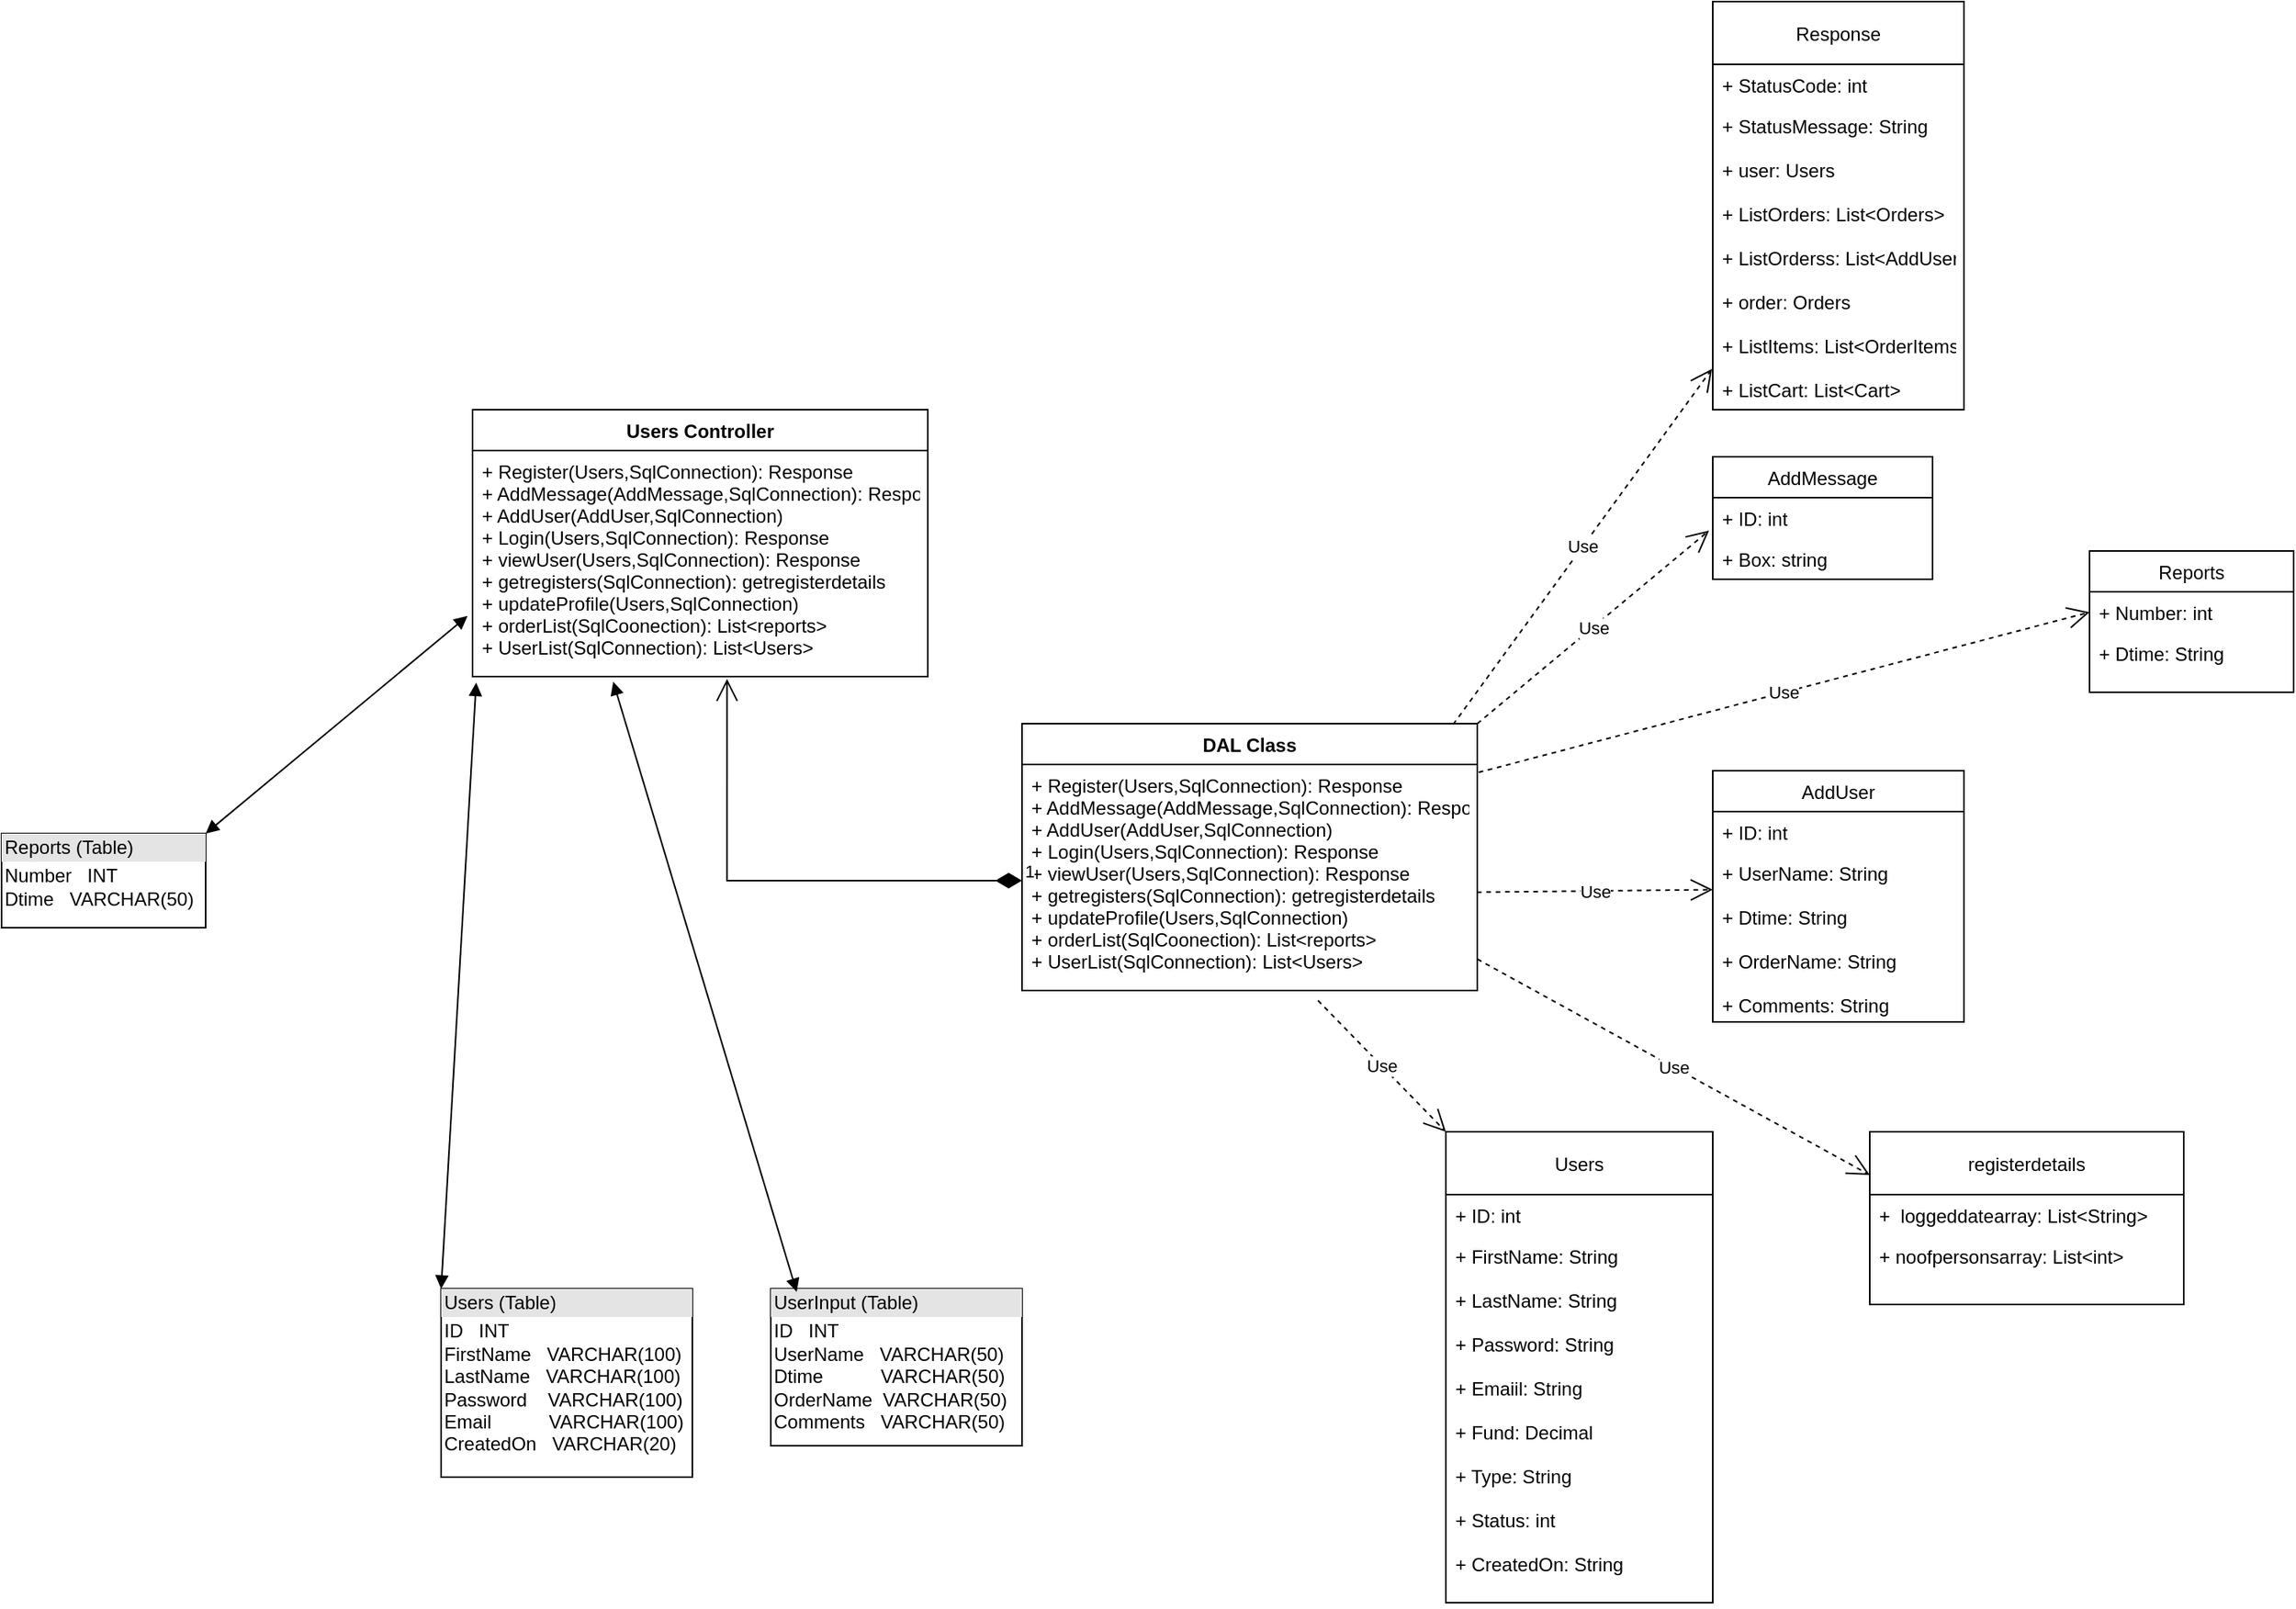 <mxfile version="20.8.3" type="github">
  <diagram id="C5RBs43oDa-KdzZeNtuy" name="Page-1">
    <mxGraphModel dx="3500" dy="1830" grid="1" gridSize="10" guides="1" tooltips="1" connect="1" arrows="1" fold="1" page="1" pageScale="1" pageWidth="4681" pageHeight="3300" math="0" shadow="0">
      <root>
        <mxCell id="WIyWlLk6GJQsqaUBKTNV-0" />
        <mxCell id="WIyWlLk6GJQsqaUBKTNV-1" parent="WIyWlLk6GJQsqaUBKTNV-0" />
        <mxCell id="9x4rTWt2LroOw13o1F7v-9" value="DAL Class" style="swimlane;fontStyle=1;align=center;verticalAlign=top;childLayout=stackLayout;horizontal=1;startSize=26;horizontalStack=0;resizeParent=1;resizeParentMax=0;resizeLast=0;collapsible=1;marginBottom=0;" vertex="1" parent="WIyWlLk6GJQsqaUBKTNV-1">
          <mxGeometry x="1110" y="520" width="290" height="170" as="geometry" />
        </mxCell>
        <mxCell id="9x4rTWt2LroOw13o1F7v-16" value="+ Register(Users,SqlConnection): Response&#xa;+ AddMessage(AddMessage,SqlConnection): Response&#xa;+ AddUser(AddUser,SqlConnection)&#xa;+ Login(Users,SqlConnection): Response&#xa;+ viewUser(Users,SqlConnection): Response&#xa;+ getregisters(SqlConnection): getregisterdetails&#xa;+ updateProfile(Users,SqlConnection)&#xa;+ orderList(SqlCoonection): List&lt;reports&gt;&#xa;+ UserList(SqlConnection): List&lt;Users&gt;&#xa;" style="text;strokeColor=none;fillColor=none;align=left;verticalAlign=top;spacingLeft=4;spacingRight=4;overflow=hidden;rotatable=0;points=[[0,0.5],[1,0.5]];portConstraint=eastwest;" vertex="1" parent="9x4rTWt2LroOw13o1F7v-9">
          <mxGeometry y="26" width="290" height="144" as="geometry" />
        </mxCell>
        <mxCell id="9x4rTWt2LroOw13o1F7v-13" value="Users Controller" style="swimlane;fontStyle=1;align=center;verticalAlign=top;childLayout=stackLayout;horizontal=1;startSize=26;horizontalStack=0;resizeParent=1;resizeParentMax=0;resizeLast=0;collapsible=1;marginBottom=0;" vertex="1" parent="WIyWlLk6GJQsqaUBKTNV-1">
          <mxGeometry x="760" y="320" width="290" height="170" as="geometry" />
        </mxCell>
        <mxCell id="9x4rTWt2LroOw13o1F7v-14" value="+ Register(Users,SqlConnection): Response&#xa;+ AddMessage(AddMessage,SqlConnection): Response&#xa;+ AddUser(AddUser,SqlConnection)&#xa;+ Login(Users,SqlConnection): Response&#xa;+ viewUser(Users,SqlConnection): Response&#xa;+ getregisters(SqlConnection): getregisterdetails&#xa;+ updateProfile(Users,SqlConnection)&#xa;+ orderList(SqlCoonection): List&lt;reports&gt;&#xa;+ UserList(SqlConnection): List&lt;Users&gt;&#xa;" style="text;strokeColor=none;fillColor=none;align=left;verticalAlign=top;spacingLeft=4;spacingRight=4;overflow=hidden;rotatable=0;points=[[0,0.5],[1,0.5]];portConstraint=eastwest;" vertex="1" parent="9x4rTWt2LroOw13o1F7v-13">
          <mxGeometry y="26" width="290" height="144" as="geometry" />
        </mxCell>
        <mxCell id="9x4rTWt2LroOw13o1F7v-18" value="1" style="endArrow=open;html=1;endSize=12;startArrow=diamondThin;startSize=14;startFill=1;edgeStyle=orthogonalEdgeStyle;align=left;verticalAlign=bottom;rounded=0;entryX=0.559;entryY=1.01;entryDx=0;entryDy=0;entryPerimeter=0;" edge="1" parent="WIyWlLk6GJQsqaUBKTNV-1" source="9x4rTWt2LroOw13o1F7v-16" target="9x4rTWt2LroOw13o1F7v-14">
          <mxGeometry x="-1" y="3" relative="1" as="geometry">
            <mxPoint x="930" y="620" as="sourcePoint" />
            <mxPoint x="1090" y="620" as="targetPoint" />
            <Array as="points">
              <mxPoint x="922" y="620" />
            </Array>
          </mxGeometry>
        </mxCell>
        <mxCell id="9x4rTWt2LroOw13o1F7v-19" value="AddMessage" style="swimlane;fontStyle=0;childLayout=stackLayout;horizontal=1;startSize=26;fillColor=none;horizontalStack=0;resizeParent=1;resizeParentMax=0;resizeLast=0;collapsible=1;marginBottom=0;" vertex="1" parent="WIyWlLk6GJQsqaUBKTNV-1">
          <mxGeometry x="1550" y="350" width="140" height="78" as="geometry" />
        </mxCell>
        <mxCell id="9x4rTWt2LroOw13o1F7v-20" value="+ ID: int" style="text;strokeColor=none;fillColor=none;align=left;verticalAlign=top;spacingLeft=4;spacingRight=4;overflow=hidden;rotatable=0;points=[[0,0.5],[1,0.5]];portConstraint=eastwest;" vertex="1" parent="9x4rTWt2LroOw13o1F7v-19">
          <mxGeometry y="26" width="140" height="26" as="geometry" />
        </mxCell>
        <mxCell id="9x4rTWt2LroOw13o1F7v-21" value="+ Box: string" style="text;strokeColor=none;fillColor=none;align=left;verticalAlign=top;spacingLeft=4;spacingRight=4;overflow=hidden;rotatable=0;points=[[0,0.5],[1,0.5]];portConstraint=eastwest;" vertex="1" parent="9x4rTWt2LroOw13o1F7v-19">
          <mxGeometry y="52" width="140" height="26" as="geometry" />
        </mxCell>
        <mxCell id="9x4rTWt2LroOw13o1F7v-23" value="Use" style="endArrow=open;endSize=12;dashed=1;html=1;rounded=0;exitX=1;exitY=0;exitDx=0;exitDy=0;entryX=-0.017;entryY=0.808;entryDx=0;entryDy=0;entryPerimeter=0;" edge="1" parent="WIyWlLk6GJQsqaUBKTNV-1" source="9x4rTWt2LroOw13o1F7v-9" target="9x4rTWt2LroOw13o1F7v-20">
          <mxGeometry width="160" relative="1" as="geometry">
            <mxPoint x="1200" y="570" as="sourcePoint" />
            <mxPoint x="1360" y="570" as="targetPoint" />
          </mxGeometry>
        </mxCell>
        <mxCell id="9x4rTWt2LroOw13o1F7v-24" value="AddUser" style="swimlane;fontStyle=0;childLayout=stackLayout;horizontal=1;startSize=26;fillColor=none;horizontalStack=0;resizeParent=1;resizeParentMax=0;resizeLast=0;collapsible=1;marginBottom=0;" vertex="1" parent="WIyWlLk6GJQsqaUBKTNV-1">
          <mxGeometry x="1550" y="550" width="160" height="160" as="geometry" />
        </mxCell>
        <mxCell id="9x4rTWt2LroOw13o1F7v-25" value="+ ID: int" style="text;strokeColor=none;fillColor=none;align=left;verticalAlign=top;spacingLeft=4;spacingRight=4;overflow=hidden;rotatable=0;points=[[0,0.5],[1,0.5]];portConstraint=eastwest;" vertex="1" parent="9x4rTWt2LroOw13o1F7v-24">
          <mxGeometry y="26" width="160" height="26" as="geometry" />
        </mxCell>
        <mxCell id="9x4rTWt2LroOw13o1F7v-26" value="+ UserName: String&#xa;&#xa;+ Dtime: String&#xa;&#xa;+ OrderName: String&#xa;&#xa;+ Comments: String" style="text;strokeColor=none;fillColor=none;align=left;verticalAlign=top;spacingLeft=4;spacingRight=4;overflow=hidden;rotatable=0;points=[[0,0.5],[1,0.5]];portConstraint=eastwest;" vertex="1" parent="9x4rTWt2LroOw13o1F7v-24">
          <mxGeometry y="52" width="160" height="108" as="geometry" />
        </mxCell>
        <mxCell id="9x4rTWt2LroOw13o1F7v-27" value="Use" style="endArrow=open;endSize=12;dashed=1;html=1;rounded=0;exitX=0.999;exitY=0.565;exitDx=0;exitDy=0;entryX=0;entryY=0.22;entryDx=0;entryDy=0;entryPerimeter=0;exitPerimeter=0;" edge="1" parent="WIyWlLk6GJQsqaUBKTNV-1" source="9x4rTWt2LroOw13o1F7v-16" target="9x4rTWt2LroOw13o1F7v-26">
          <mxGeometry width="160" relative="1" as="geometry">
            <mxPoint x="1410" y="628" as="sourcePoint" />
            <mxPoint x="1557.62" y="407.008" as="targetPoint" />
          </mxGeometry>
        </mxCell>
        <mxCell id="9x4rTWt2LroOw13o1F7v-28" value="Users" style="swimlane;fontStyle=0;childLayout=stackLayout;horizontal=1;startSize=40;fillColor=none;horizontalStack=0;resizeParent=1;resizeParentMax=0;resizeLast=0;collapsible=1;marginBottom=0;" vertex="1" parent="WIyWlLk6GJQsqaUBKTNV-1">
          <mxGeometry x="1380" y="780" width="170" height="300" as="geometry" />
        </mxCell>
        <mxCell id="9x4rTWt2LroOw13o1F7v-29" value="+ ID: int" style="text;strokeColor=none;fillColor=none;align=left;verticalAlign=top;spacingLeft=4;spacingRight=4;overflow=hidden;rotatable=0;points=[[0,0.5],[1,0.5]];portConstraint=eastwest;" vertex="1" parent="9x4rTWt2LroOw13o1F7v-28">
          <mxGeometry y="40" width="170" height="26" as="geometry" />
        </mxCell>
        <mxCell id="9x4rTWt2LroOw13o1F7v-30" value="+ FirstName: String&#xa;&#xa;+ LastName: String&#xa;&#xa;+ Password: String&#xa;&#xa;+ Emaiil: String&#xa;&#xa;+ Fund: Decimal&#xa;&#xa;+ Type: String&#xa;&#xa;+ Status: int&#xa;&#xa;+ CreatedOn: String" style="text;strokeColor=none;fillColor=none;align=left;verticalAlign=top;spacingLeft=4;spacingRight=4;overflow=hidden;rotatable=0;points=[[0,0.5],[1,0.5]];portConstraint=eastwest;" vertex="1" parent="9x4rTWt2LroOw13o1F7v-28">
          <mxGeometry y="66" width="170" height="234" as="geometry" />
        </mxCell>
        <mxCell id="9x4rTWt2LroOw13o1F7v-31" value="Use" style="endArrow=open;endSize=12;dashed=1;html=1;rounded=0;exitX=0.65;exitY=1.044;exitDx=0;exitDy=0;entryX=0;entryY=0;entryDx=0;entryDy=0;exitPerimeter=0;" edge="1" parent="WIyWlLk6GJQsqaUBKTNV-1" source="9x4rTWt2LroOw13o1F7v-16" target="9x4rTWt2LroOw13o1F7v-28">
          <mxGeometry width="160" relative="1" as="geometry">
            <mxPoint x="1409.71" y="637.36" as="sourcePoint" />
            <mxPoint x="1560" y="635.76" as="targetPoint" />
          </mxGeometry>
        </mxCell>
        <mxCell id="9x4rTWt2LroOw13o1F7v-32" value="registerdetails" style="swimlane;fontStyle=0;childLayout=stackLayout;horizontal=1;startSize=40;fillColor=none;horizontalStack=0;resizeParent=1;resizeParentMax=0;resizeLast=0;collapsible=1;marginBottom=0;" vertex="1" parent="WIyWlLk6GJQsqaUBKTNV-1">
          <mxGeometry x="1650" y="780" width="200" height="110" as="geometry" />
        </mxCell>
        <mxCell id="9x4rTWt2LroOw13o1F7v-33" value="+  loggeddatearray: List&lt;String&gt;" style="text;strokeColor=none;fillColor=none;align=left;verticalAlign=top;spacingLeft=4;spacingRight=4;overflow=hidden;rotatable=0;points=[[0,0.5],[1,0.5]];portConstraint=eastwest;" vertex="1" parent="9x4rTWt2LroOw13o1F7v-32">
          <mxGeometry y="40" width="200" height="26" as="geometry" />
        </mxCell>
        <mxCell id="9x4rTWt2LroOw13o1F7v-34" value="+ noofpersonsarray: List&lt;int&gt;" style="text;strokeColor=none;fillColor=none;align=left;verticalAlign=top;spacingLeft=4;spacingRight=4;overflow=hidden;rotatable=0;points=[[0,0.5],[1,0.5]];portConstraint=eastwest;" vertex="1" parent="9x4rTWt2LroOw13o1F7v-32">
          <mxGeometry y="66" width="200" height="44" as="geometry" />
        </mxCell>
        <mxCell id="9x4rTWt2LroOw13o1F7v-35" value="Use" style="endArrow=open;endSize=12;dashed=1;html=1;rounded=0;exitX=0.65;exitY=1.044;exitDx=0;exitDy=0;entryX=0;entryY=0.25;entryDx=0;entryDy=0;exitPerimeter=0;" edge="1" parent="WIyWlLk6GJQsqaUBKTNV-1" target="9x4rTWt2LroOw13o1F7v-32">
          <mxGeometry width="160" relative="1" as="geometry">
            <mxPoint x="1400" y="669.996" as="sourcePoint" />
            <mxPoint x="1481.5" y="753.66" as="targetPoint" />
          </mxGeometry>
        </mxCell>
        <mxCell id="9x4rTWt2LroOw13o1F7v-36" value="Response" style="swimlane;fontStyle=0;childLayout=stackLayout;horizontal=1;startSize=40;fillColor=none;horizontalStack=0;resizeParent=1;resizeParentMax=0;resizeLast=0;collapsible=1;marginBottom=0;" vertex="1" parent="WIyWlLk6GJQsqaUBKTNV-1">
          <mxGeometry x="1550" y="60" width="160" height="260" as="geometry" />
        </mxCell>
        <mxCell id="9x4rTWt2LroOw13o1F7v-37" value="+ StatusCode: int" style="text;strokeColor=none;fillColor=none;align=left;verticalAlign=top;spacingLeft=4;spacingRight=4;overflow=hidden;rotatable=0;points=[[0,0.5],[1,0.5]];portConstraint=eastwest;" vertex="1" parent="9x4rTWt2LroOw13o1F7v-36">
          <mxGeometry y="40" width="160" height="26" as="geometry" />
        </mxCell>
        <mxCell id="9x4rTWt2LroOw13o1F7v-38" value="+ StatusMessage: String&#xa;&#xa;+ user: Users&#xa;&#xa;+ ListOrders: List&lt;Orders&gt;&#xa;&#xa;+ ListOrderss: List&lt;AddUser&gt;&#xa;&#xa;+ order: Orders&#xa;&#xa;+ ListItems: List&lt;OrderItems&gt;&#xa;&#xa;+ ListCart: List&lt;Cart&gt;&#xa;" style="text;strokeColor=none;fillColor=none;align=left;verticalAlign=top;spacingLeft=4;spacingRight=4;overflow=hidden;rotatable=0;points=[[0,0.5],[1,0.5]];portConstraint=eastwest;" vertex="1" parent="9x4rTWt2LroOw13o1F7v-36">
          <mxGeometry y="66" width="160" height="194" as="geometry" />
        </mxCell>
        <mxCell id="9x4rTWt2LroOw13o1F7v-39" value="Use" style="endArrow=open;endSize=12;dashed=1;html=1;rounded=0;exitX=0.947;exitY=0.003;exitDx=0;exitDy=0;entryX=-0.003;entryY=0.866;entryDx=0;entryDy=0;entryPerimeter=0;exitPerimeter=0;" edge="1" parent="WIyWlLk6GJQsqaUBKTNV-1" source="9x4rTWt2LroOw13o1F7v-9" target="9x4rTWt2LroOw13o1F7v-38">
          <mxGeometry width="160" relative="1" as="geometry">
            <mxPoint x="1391.19" y="520" as="sourcePoint" />
            <mxPoint x="1538.81" y="299.008" as="targetPoint" />
          </mxGeometry>
        </mxCell>
        <mxCell id="9x4rTWt2LroOw13o1F7v-40" value="Reports" style="swimlane;fontStyle=0;childLayout=stackLayout;horizontal=1;startSize=26;fillColor=none;horizontalStack=0;resizeParent=1;resizeParentMax=0;resizeLast=0;collapsible=1;marginBottom=0;" vertex="1" parent="WIyWlLk6GJQsqaUBKTNV-1">
          <mxGeometry x="1790" y="410" width="130" height="90" as="geometry" />
        </mxCell>
        <mxCell id="9x4rTWt2LroOw13o1F7v-41" value="+ Number: int" style="text;strokeColor=none;fillColor=none;align=left;verticalAlign=top;spacingLeft=4;spacingRight=4;overflow=hidden;rotatable=0;points=[[0,0.5],[1,0.5]];portConstraint=eastwest;" vertex="1" parent="9x4rTWt2LroOw13o1F7v-40">
          <mxGeometry y="26" width="130" height="26" as="geometry" />
        </mxCell>
        <mxCell id="9x4rTWt2LroOw13o1F7v-42" value="+ Dtime: String&#xa;" style="text;strokeColor=none;fillColor=none;align=left;verticalAlign=top;spacingLeft=4;spacingRight=4;overflow=hidden;rotatable=0;points=[[0,0.5],[1,0.5]];portConstraint=eastwest;" vertex="1" parent="9x4rTWt2LroOw13o1F7v-40">
          <mxGeometry y="52" width="130" height="38" as="geometry" />
        </mxCell>
        <mxCell id="9x4rTWt2LroOw13o1F7v-43" value="Use" style="endArrow=open;endSize=12;dashed=1;html=1;rounded=0;exitX=1.003;exitY=0.035;exitDx=0;exitDy=0;entryX=0;entryY=0.5;entryDx=0;entryDy=0;exitPerimeter=0;" edge="1" parent="WIyWlLk6GJQsqaUBKTNV-1" source="9x4rTWt2LroOw13o1F7v-16" target="9x4rTWt2LroOw13o1F7v-41">
          <mxGeometry width="160" relative="1" as="geometry">
            <mxPoint x="1399.71" y="541.6" as="sourcePoint" />
            <mxPoint x="1550" y="540.0" as="targetPoint" />
          </mxGeometry>
        </mxCell>
        <mxCell id="9x4rTWt2LroOw13o1F7v-44" value="&lt;div style=&quot;box-sizing:border-box;width:100%;background:#e4e4e4;padding:2px;&quot;&gt;Users (Table)&lt;/div&gt;&lt;table style=&quot;width:100%;font-size:1em;&quot; cellpadding=&quot;2&quot; cellspacing=&quot;0&quot;&gt;&lt;tbody&gt;&lt;tr&gt;&lt;td&gt;ID&amp;nbsp; &amp;nbsp;INT&lt;br&gt;FirstName&amp;nbsp; &amp;nbsp;VARCHAR(100)&lt;br&gt;LastName&amp;nbsp; &amp;nbsp;VARCHAR(100)&lt;br&gt;Password&amp;nbsp; &amp;nbsp; VARCHAR(100)&lt;br&gt;Email&amp;nbsp; &amp;nbsp; &amp;nbsp; &amp;nbsp; &amp;nbsp; &amp;nbsp;VARCHAR(100)&lt;br&gt;CreatedOn&amp;nbsp; &amp;nbsp;VARCHAR(20)&lt;br&gt;&lt;br&gt;&lt;/td&gt;&lt;td&gt;&lt;br&gt;&lt;/td&gt;&lt;/tr&gt;&lt;tr&gt;&lt;td&gt;&lt;br&gt;&lt;/td&gt;&lt;td&gt;&lt;br&gt;&lt;/td&gt;&lt;/tr&gt;&lt;tr&gt;&lt;td&gt;&lt;/td&gt;&lt;td&gt;&lt;br&gt;&lt;/td&gt;&lt;/tr&gt;&lt;/tbody&gt;&lt;/table&gt;" style="verticalAlign=top;align=left;overflow=fill;html=1;" vertex="1" parent="WIyWlLk6GJQsqaUBKTNV-1">
          <mxGeometry x="740" y="880" width="160" height="120" as="geometry" />
        </mxCell>
        <mxCell id="9x4rTWt2LroOw13o1F7v-45" value="" style="endArrow=block;startArrow=block;endFill=1;startFill=1;html=1;rounded=0;exitX=0.008;exitY=1.027;exitDx=0;exitDy=0;exitPerimeter=0;entryX=0;entryY=0;entryDx=0;entryDy=0;" edge="1" parent="WIyWlLk6GJQsqaUBKTNV-1" source="9x4rTWt2LroOw13o1F7v-14" target="9x4rTWt2LroOw13o1F7v-44">
          <mxGeometry width="160" relative="1" as="geometry">
            <mxPoint x="740" y="770" as="sourcePoint" />
            <mxPoint x="900" y="770" as="targetPoint" />
          </mxGeometry>
        </mxCell>
        <mxCell id="9x4rTWt2LroOw13o1F7v-48" value="&lt;div style=&quot;box-sizing:border-box;width:100%;background:#e4e4e4;padding:2px;&quot;&gt;UserInput (Table)&lt;/div&gt;&lt;table style=&quot;width:100%;font-size:1em;&quot; cellpadding=&quot;2&quot; cellspacing=&quot;0&quot;&gt;&lt;tbody&gt;&lt;tr&gt;&lt;td&gt;ID&amp;nbsp; &amp;nbsp;INT&lt;br&gt;UserName&amp;nbsp; &amp;nbsp;VARCHAR(50)&lt;br&gt;Dtime&amp;nbsp; &amp;nbsp; &amp;nbsp; &amp;nbsp; &amp;nbsp; &amp;nbsp;VARCHAR(50)&lt;br&gt;OrderName&amp;nbsp; VARCHAR(50)&lt;br&gt;Comments&amp;nbsp; &amp;nbsp;VARCHAR(50)&lt;br&gt;&lt;br&gt;&lt;/td&gt;&lt;td&gt;&lt;br&gt;&lt;/td&gt;&lt;/tr&gt;&lt;tr&gt;&lt;td&gt;&lt;br&gt;&lt;/td&gt;&lt;td&gt;&lt;br&gt;&lt;/td&gt;&lt;/tr&gt;&lt;tr&gt;&lt;td&gt;&lt;/td&gt;&lt;td&gt;&lt;br&gt;&lt;/td&gt;&lt;/tr&gt;&lt;/tbody&gt;&lt;/table&gt;" style="verticalAlign=top;align=left;overflow=fill;html=1;" vertex="1" parent="WIyWlLk6GJQsqaUBKTNV-1">
          <mxGeometry x="950" y="880" width="160" height="100" as="geometry" />
        </mxCell>
        <mxCell id="9x4rTWt2LroOw13o1F7v-49" value="" style="endArrow=block;startArrow=block;endFill=1;startFill=1;html=1;rounded=0;exitX=0.309;exitY=1.023;exitDx=0;exitDy=0;exitPerimeter=0;entryX=0.103;entryY=0.02;entryDx=0;entryDy=0;entryPerimeter=0;" edge="1" parent="WIyWlLk6GJQsqaUBKTNV-1" source="9x4rTWt2LroOw13o1F7v-14" target="9x4rTWt2LroOw13o1F7v-48">
          <mxGeometry width="160" relative="1" as="geometry">
            <mxPoint x="772.32" y="503.888" as="sourcePoint" />
            <mxPoint x="750" y="890" as="targetPoint" />
          </mxGeometry>
        </mxCell>
        <mxCell id="9x4rTWt2LroOw13o1F7v-50" value="&lt;div style=&quot;box-sizing:border-box;width:100%;background:#e4e4e4;padding:2px;&quot;&gt;Reports (Table)&lt;/div&gt;&lt;table style=&quot;width:100%;font-size:1em;&quot; cellpadding=&quot;2&quot; cellspacing=&quot;0&quot;&gt;&lt;tbody&gt;&lt;tr&gt;&lt;td&gt;Number&amp;nbsp; &amp;nbsp;INT&lt;br&gt;Dtime&amp;nbsp; &amp;nbsp;VARCHAR(50)&lt;br&gt;&lt;br&gt;&lt;/td&gt;&lt;td&gt;&lt;br&gt;&lt;/td&gt;&lt;/tr&gt;&lt;tr&gt;&lt;td&gt;&lt;br&gt;&lt;/td&gt;&lt;td&gt;&lt;br&gt;&lt;/td&gt;&lt;/tr&gt;&lt;tr&gt;&lt;td&gt;&lt;/td&gt;&lt;td&gt;&lt;br&gt;&lt;/td&gt;&lt;/tr&gt;&lt;/tbody&gt;&lt;/table&gt;" style="verticalAlign=top;align=left;overflow=fill;html=1;" vertex="1" parent="WIyWlLk6GJQsqaUBKTNV-1">
          <mxGeometry x="460" y="590" width="130" height="60" as="geometry" />
        </mxCell>
        <mxCell id="9x4rTWt2LroOw13o1F7v-53" value="" style="endArrow=block;startArrow=block;endFill=1;startFill=1;html=1;rounded=0;exitX=1;exitY=0;exitDx=0;exitDy=0;entryX=-0.011;entryY=0.732;entryDx=0;entryDy=0;entryPerimeter=0;" edge="1" parent="WIyWlLk6GJQsqaUBKTNV-1" source="9x4rTWt2LroOw13o1F7v-50" target="9x4rTWt2LroOw13o1F7v-14">
          <mxGeometry width="160" relative="1" as="geometry">
            <mxPoint x="800" y="670" as="sourcePoint" />
            <mxPoint x="960" y="670" as="targetPoint" />
          </mxGeometry>
        </mxCell>
      </root>
    </mxGraphModel>
  </diagram>
</mxfile>

